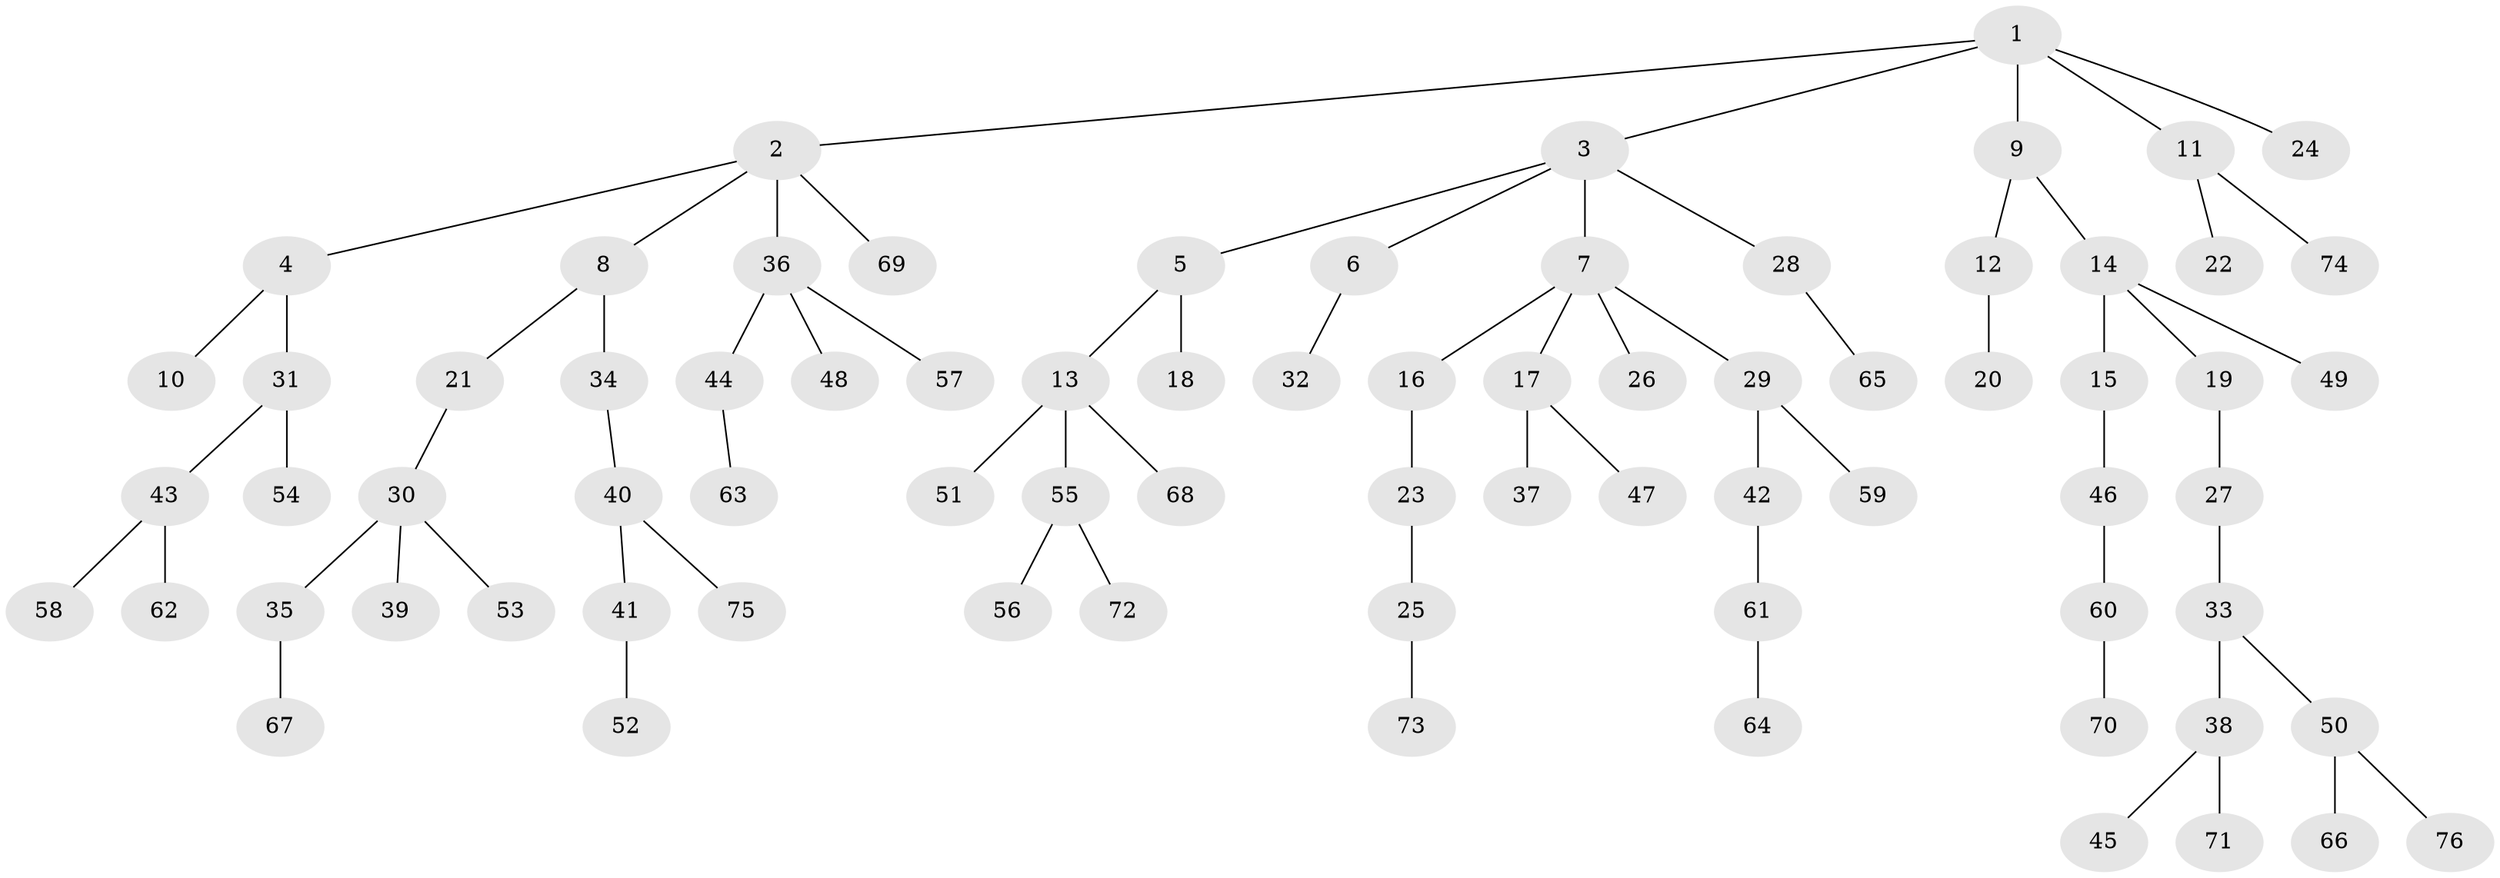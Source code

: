 // original degree distribution, {5: 0.037037037037037035, 6: 0.018518518518518517, 4: 0.07407407407407407, 3: 0.12037037037037036, 2: 0.2777777777777778, 1: 0.4722222222222222}
// Generated by graph-tools (version 1.1) at 2025/51/03/04/25 22:51:46]
// undirected, 76 vertices, 75 edges
graph export_dot {
  node [color=gray90,style=filled];
  1;
  2;
  3;
  4;
  5;
  6;
  7;
  8;
  9;
  10;
  11;
  12;
  13;
  14;
  15;
  16;
  17;
  18;
  19;
  20;
  21;
  22;
  23;
  24;
  25;
  26;
  27;
  28;
  29;
  30;
  31;
  32;
  33;
  34;
  35;
  36;
  37;
  38;
  39;
  40;
  41;
  42;
  43;
  44;
  45;
  46;
  47;
  48;
  49;
  50;
  51;
  52;
  53;
  54;
  55;
  56;
  57;
  58;
  59;
  60;
  61;
  62;
  63;
  64;
  65;
  66;
  67;
  68;
  69;
  70;
  71;
  72;
  73;
  74;
  75;
  76;
  1 -- 2 [weight=1.0];
  1 -- 3 [weight=1.0];
  1 -- 9 [weight=1.0];
  1 -- 11 [weight=1.0];
  1 -- 24 [weight=1.0];
  2 -- 4 [weight=1.0];
  2 -- 8 [weight=1.0];
  2 -- 36 [weight=1.0];
  2 -- 69 [weight=1.0];
  3 -- 5 [weight=1.0];
  3 -- 6 [weight=1.0];
  3 -- 7 [weight=1.0];
  3 -- 28 [weight=1.0];
  4 -- 10 [weight=1.0];
  4 -- 31 [weight=1.0];
  5 -- 13 [weight=1.0];
  5 -- 18 [weight=1.0];
  6 -- 32 [weight=1.0];
  7 -- 16 [weight=1.0];
  7 -- 17 [weight=1.0];
  7 -- 26 [weight=1.0];
  7 -- 29 [weight=1.0];
  8 -- 21 [weight=1.0];
  8 -- 34 [weight=1.0];
  9 -- 12 [weight=1.0];
  9 -- 14 [weight=1.0];
  11 -- 22 [weight=1.0];
  11 -- 74 [weight=1.0];
  12 -- 20 [weight=1.0];
  13 -- 51 [weight=1.0];
  13 -- 55 [weight=1.0];
  13 -- 68 [weight=1.0];
  14 -- 15 [weight=1.0];
  14 -- 19 [weight=1.0];
  14 -- 49 [weight=1.0];
  15 -- 46 [weight=1.0];
  16 -- 23 [weight=1.0];
  17 -- 37 [weight=1.0];
  17 -- 47 [weight=1.0];
  19 -- 27 [weight=1.0];
  21 -- 30 [weight=1.0];
  23 -- 25 [weight=1.0];
  25 -- 73 [weight=1.0];
  27 -- 33 [weight=1.0];
  28 -- 65 [weight=1.0];
  29 -- 42 [weight=1.0];
  29 -- 59 [weight=1.0];
  30 -- 35 [weight=1.0];
  30 -- 39 [weight=1.0];
  30 -- 53 [weight=1.0];
  31 -- 43 [weight=1.0];
  31 -- 54 [weight=1.0];
  33 -- 38 [weight=1.0];
  33 -- 50 [weight=1.0];
  34 -- 40 [weight=1.0];
  35 -- 67 [weight=1.0];
  36 -- 44 [weight=1.0];
  36 -- 48 [weight=1.0];
  36 -- 57 [weight=1.0];
  38 -- 45 [weight=1.0];
  38 -- 71 [weight=1.0];
  40 -- 41 [weight=1.0];
  40 -- 75 [weight=1.0];
  41 -- 52 [weight=1.0];
  42 -- 61 [weight=1.0];
  43 -- 58 [weight=1.0];
  43 -- 62 [weight=1.0];
  44 -- 63 [weight=1.0];
  46 -- 60 [weight=1.0];
  50 -- 66 [weight=1.0];
  50 -- 76 [weight=1.0];
  55 -- 56 [weight=1.0];
  55 -- 72 [weight=1.0];
  60 -- 70 [weight=1.0];
  61 -- 64 [weight=1.0];
}
